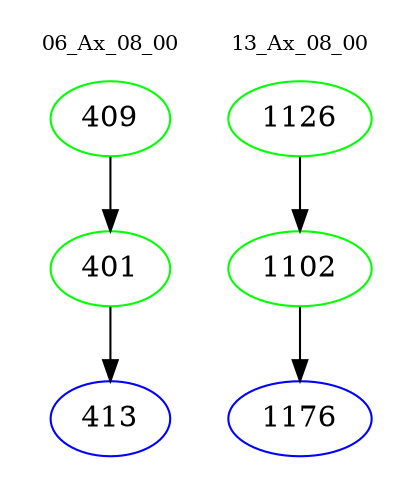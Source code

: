 digraph{
subgraph cluster_0 {
color = white
label = "06_Ax_08_00";
fontsize=10;
T0_409 [label="409", color="green"]
T0_409 -> T0_401 [color="black"]
T0_401 [label="401", color="green"]
T0_401 -> T0_413 [color="black"]
T0_413 [label="413", color="blue"]
}
subgraph cluster_1 {
color = white
label = "13_Ax_08_00";
fontsize=10;
T1_1126 [label="1126", color="green"]
T1_1126 -> T1_1102 [color="black"]
T1_1102 [label="1102", color="green"]
T1_1102 -> T1_1176 [color="black"]
T1_1176 [label="1176", color="blue"]
}
}
